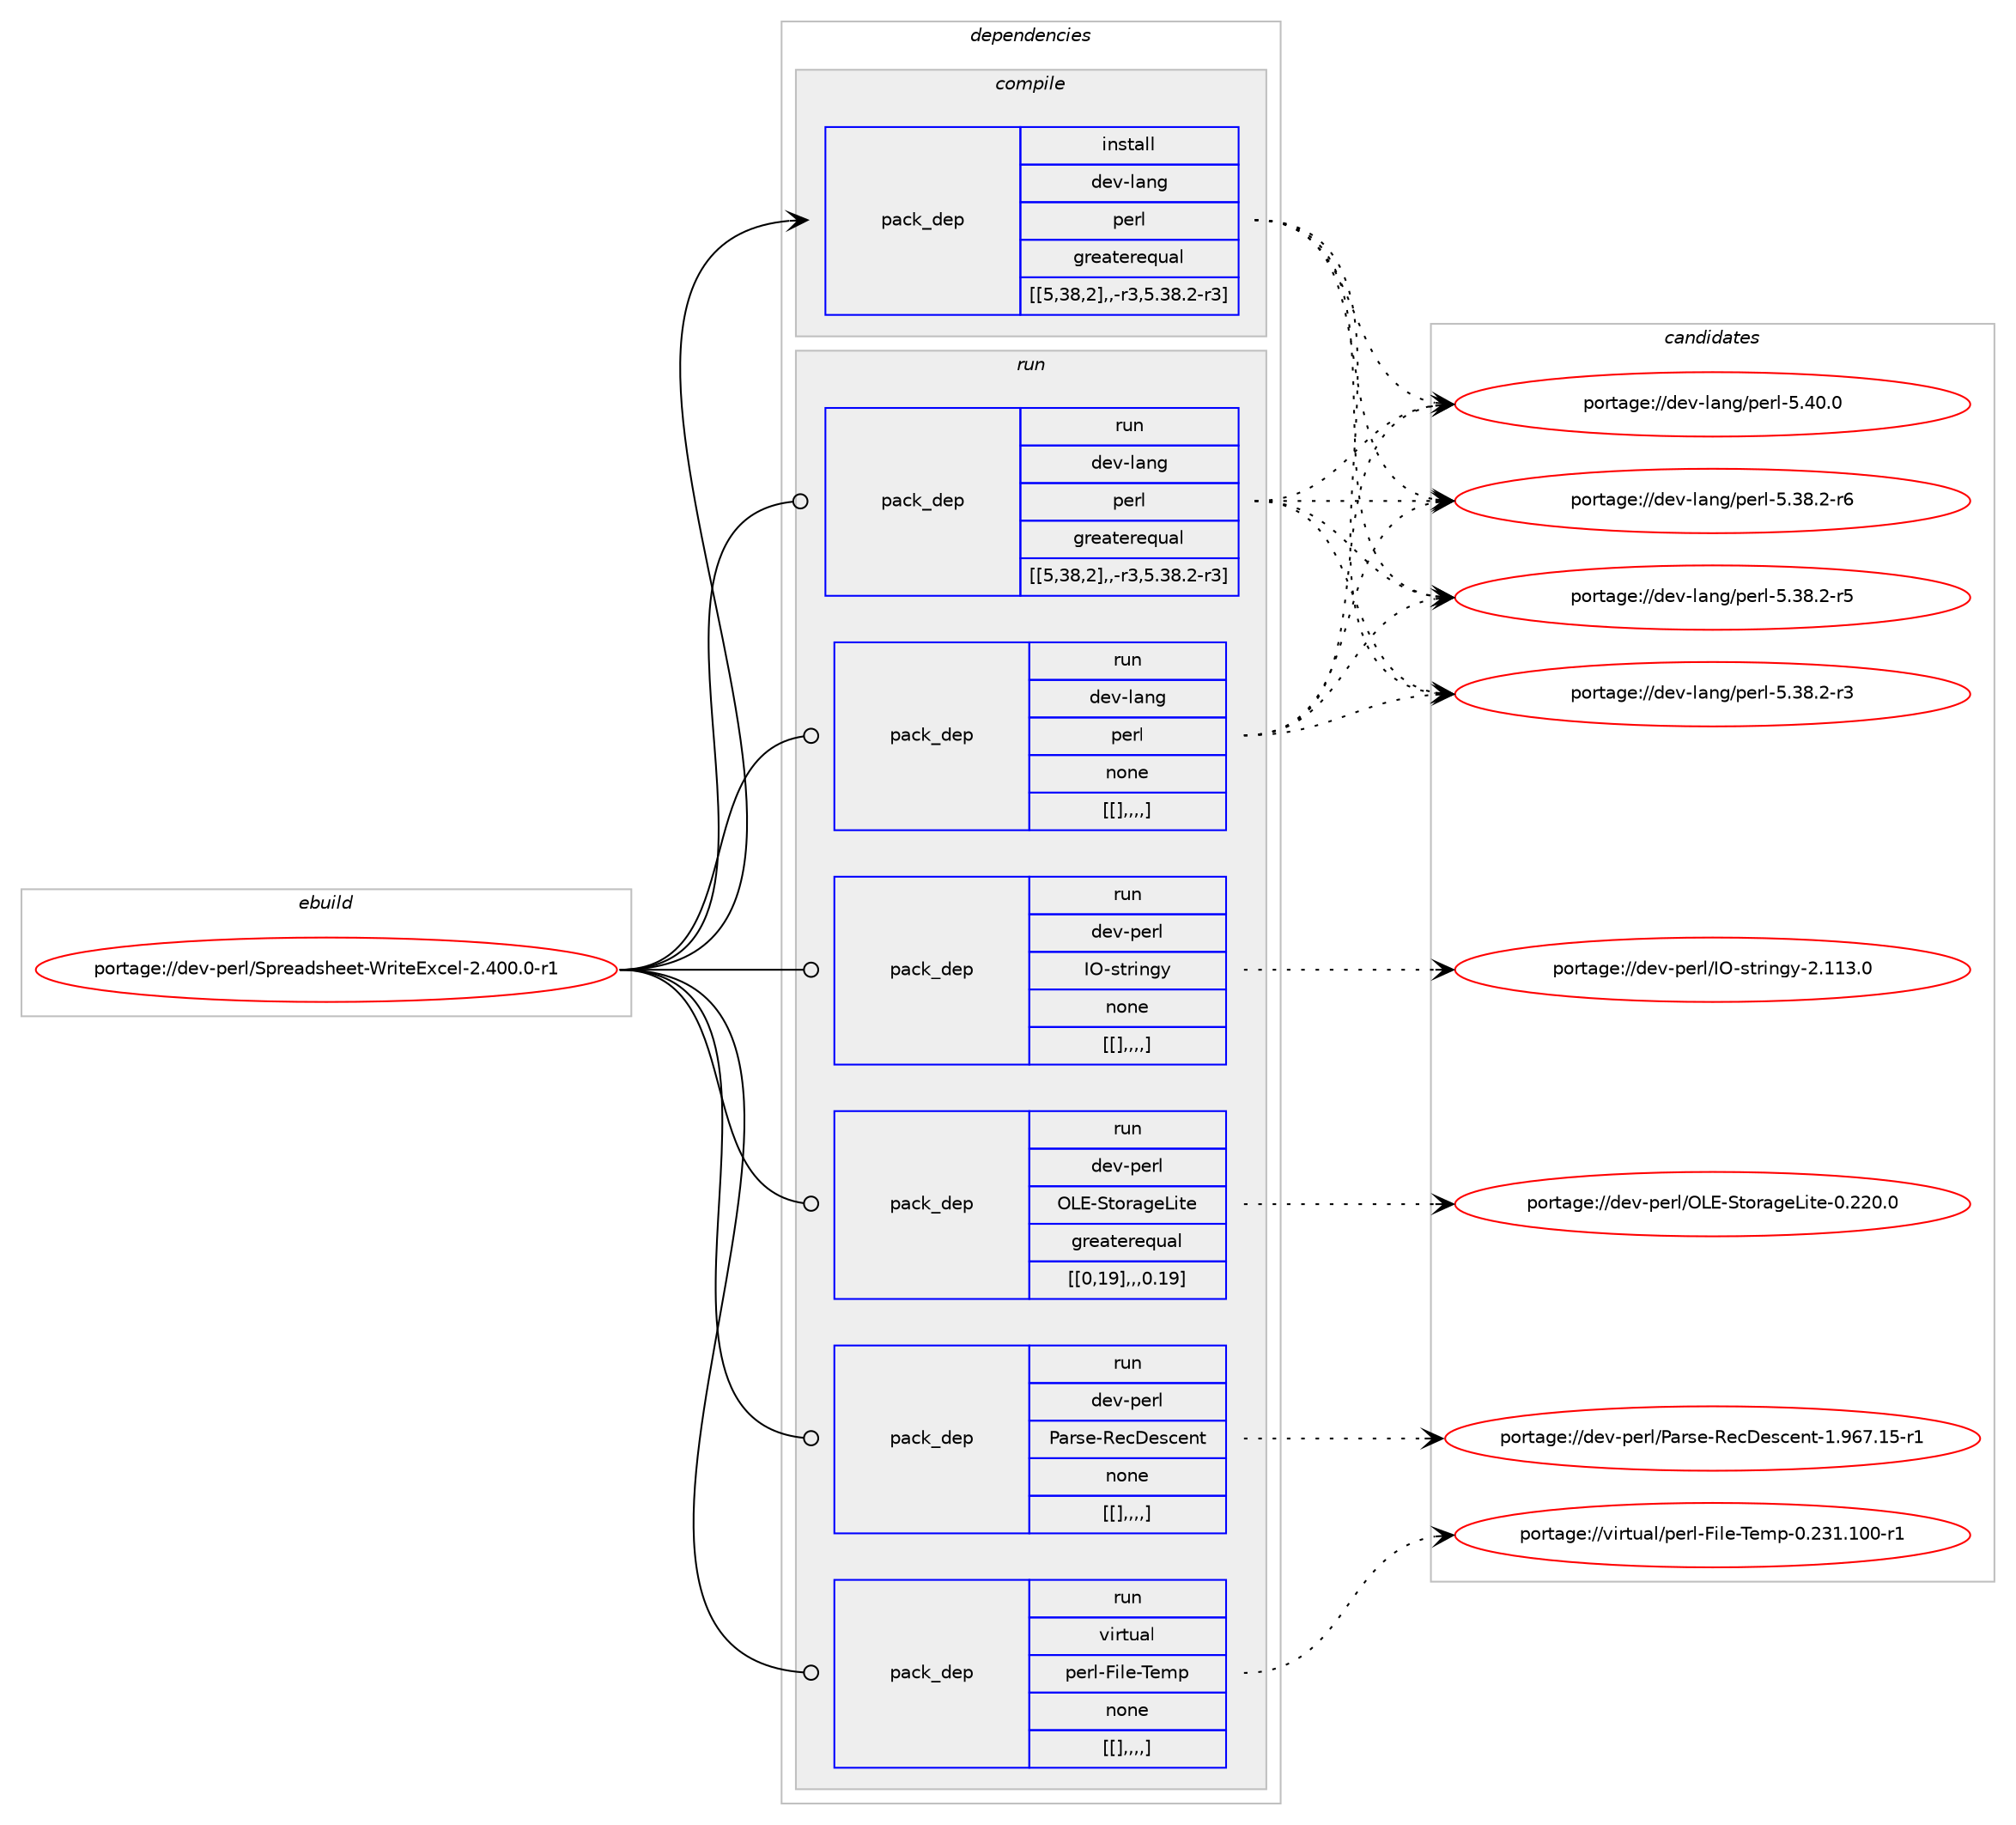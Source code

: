 digraph prolog {

# *************
# Graph options
# *************

newrank=true;
concentrate=true;
compound=true;
graph [rankdir=LR,fontname=Helvetica,fontsize=10,ranksep=1.5];#, ranksep=2.5, nodesep=0.2];
edge  [arrowhead=vee];
node  [fontname=Helvetica,fontsize=10];

# **********
# The ebuild
# **********

subgraph cluster_leftcol {
color=gray;
label=<<i>ebuild</i>>;
id [label="portage://dev-perl/Spreadsheet-WriteExcel-2.400.0-r1", color=red, width=4, href="../dev-perl/Spreadsheet-WriteExcel-2.400.0-r1.svg"];
}

# ****************
# The dependencies
# ****************

subgraph cluster_midcol {
color=gray;
label=<<i>dependencies</i>>;
subgraph cluster_compile {
fillcolor="#eeeeee";
style=filled;
label=<<i>compile</i>>;
subgraph pack105878 {
dependency137670 [label=<<TABLE BORDER="0" CELLBORDER="1" CELLSPACING="0" CELLPADDING="4" WIDTH="220"><TR><TD ROWSPAN="6" CELLPADDING="30">pack_dep</TD></TR><TR><TD WIDTH="110">install</TD></TR><TR><TD>dev-lang</TD></TR><TR><TD>perl</TD></TR><TR><TD>greaterequal</TD></TR><TR><TD>[[5,38,2],,-r3,5.38.2-r3]</TD></TR></TABLE>>, shape=none, color=blue];
}
id:e -> dependency137670:w [weight=20,style="solid",arrowhead="vee"];
}
subgraph cluster_compileandrun {
fillcolor="#eeeeee";
style=filled;
label=<<i>compile and run</i>>;
}
subgraph cluster_run {
fillcolor="#eeeeee";
style=filled;
label=<<i>run</i>>;
subgraph pack105879 {
dependency137671 [label=<<TABLE BORDER="0" CELLBORDER="1" CELLSPACING="0" CELLPADDING="4" WIDTH="220"><TR><TD ROWSPAN="6" CELLPADDING="30">pack_dep</TD></TR><TR><TD WIDTH="110">run</TD></TR><TR><TD>dev-lang</TD></TR><TR><TD>perl</TD></TR><TR><TD>greaterequal</TD></TR><TR><TD>[[5,38,2],,-r3,5.38.2-r3]</TD></TR></TABLE>>, shape=none, color=blue];
}
id:e -> dependency137671:w [weight=20,style="solid",arrowhead="odot"];
subgraph pack105880 {
dependency137672 [label=<<TABLE BORDER="0" CELLBORDER="1" CELLSPACING="0" CELLPADDING="4" WIDTH="220"><TR><TD ROWSPAN="6" CELLPADDING="30">pack_dep</TD></TR><TR><TD WIDTH="110">run</TD></TR><TR><TD>dev-lang</TD></TR><TR><TD>perl</TD></TR><TR><TD>none</TD></TR><TR><TD>[[],,,,]</TD></TR></TABLE>>, shape=none, color=blue];
}
id:e -> dependency137672:w [weight=20,style="solid",arrowhead="odot"];
subgraph pack105881 {
dependency137673 [label=<<TABLE BORDER="0" CELLBORDER="1" CELLSPACING="0" CELLPADDING="4" WIDTH="220"><TR><TD ROWSPAN="6" CELLPADDING="30">pack_dep</TD></TR><TR><TD WIDTH="110">run</TD></TR><TR><TD>dev-perl</TD></TR><TR><TD>IO-stringy</TD></TR><TR><TD>none</TD></TR><TR><TD>[[],,,,]</TD></TR></TABLE>>, shape=none, color=blue];
}
id:e -> dependency137673:w [weight=20,style="solid",arrowhead="odot"];
subgraph pack105882 {
dependency137674 [label=<<TABLE BORDER="0" CELLBORDER="1" CELLSPACING="0" CELLPADDING="4" WIDTH="220"><TR><TD ROWSPAN="6" CELLPADDING="30">pack_dep</TD></TR><TR><TD WIDTH="110">run</TD></TR><TR><TD>dev-perl</TD></TR><TR><TD>OLE-StorageLite</TD></TR><TR><TD>greaterequal</TD></TR><TR><TD>[[0,19],,,0.19]</TD></TR></TABLE>>, shape=none, color=blue];
}
id:e -> dependency137674:w [weight=20,style="solid",arrowhead="odot"];
subgraph pack105883 {
dependency137675 [label=<<TABLE BORDER="0" CELLBORDER="1" CELLSPACING="0" CELLPADDING="4" WIDTH="220"><TR><TD ROWSPAN="6" CELLPADDING="30">pack_dep</TD></TR><TR><TD WIDTH="110">run</TD></TR><TR><TD>dev-perl</TD></TR><TR><TD>Parse-RecDescent</TD></TR><TR><TD>none</TD></TR><TR><TD>[[],,,,]</TD></TR></TABLE>>, shape=none, color=blue];
}
id:e -> dependency137675:w [weight=20,style="solid",arrowhead="odot"];
subgraph pack105884 {
dependency137676 [label=<<TABLE BORDER="0" CELLBORDER="1" CELLSPACING="0" CELLPADDING="4" WIDTH="220"><TR><TD ROWSPAN="6" CELLPADDING="30">pack_dep</TD></TR><TR><TD WIDTH="110">run</TD></TR><TR><TD>virtual</TD></TR><TR><TD>perl-File-Temp</TD></TR><TR><TD>none</TD></TR><TR><TD>[[],,,,]</TD></TR></TABLE>>, shape=none, color=blue];
}
id:e -> dependency137676:w [weight=20,style="solid",arrowhead="odot"];
}
}

# **************
# The candidates
# **************

subgraph cluster_choices {
rank=same;
color=gray;
label=<<i>candidates</i>>;

subgraph choice105878 {
color=black;
nodesep=1;
choice10010111845108971101034711210111410845534652484648 [label="portage://dev-lang/perl-5.40.0", color=red, width=4,href="../dev-lang/perl-5.40.0.svg"];
choice100101118451089711010347112101114108455346515646504511454 [label="portage://dev-lang/perl-5.38.2-r6", color=red, width=4,href="../dev-lang/perl-5.38.2-r6.svg"];
choice100101118451089711010347112101114108455346515646504511453 [label="portage://dev-lang/perl-5.38.2-r5", color=red, width=4,href="../dev-lang/perl-5.38.2-r5.svg"];
choice100101118451089711010347112101114108455346515646504511451 [label="portage://dev-lang/perl-5.38.2-r3", color=red, width=4,href="../dev-lang/perl-5.38.2-r3.svg"];
dependency137670:e -> choice10010111845108971101034711210111410845534652484648:w [style=dotted,weight="100"];
dependency137670:e -> choice100101118451089711010347112101114108455346515646504511454:w [style=dotted,weight="100"];
dependency137670:e -> choice100101118451089711010347112101114108455346515646504511453:w [style=dotted,weight="100"];
dependency137670:e -> choice100101118451089711010347112101114108455346515646504511451:w [style=dotted,weight="100"];
}
subgraph choice105879 {
color=black;
nodesep=1;
choice10010111845108971101034711210111410845534652484648 [label="portage://dev-lang/perl-5.40.0", color=red, width=4,href="../dev-lang/perl-5.40.0.svg"];
choice100101118451089711010347112101114108455346515646504511454 [label="portage://dev-lang/perl-5.38.2-r6", color=red, width=4,href="../dev-lang/perl-5.38.2-r6.svg"];
choice100101118451089711010347112101114108455346515646504511453 [label="portage://dev-lang/perl-5.38.2-r5", color=red, width=4,href="../dev-lang/perl-5.38.2-r5.svg"];
choice100101118451089711010347112101114108455346515646504511451 [label="portage://dev-lang/perl-5.38.2-r3", color=red, width=4,href="../dev-lang/perl-5.38.2-r3.svg"];
dependency137671:e -> choice10010111845108971101034711210111410845534652484648:w [style=dotted,weight="100"];
dependency137671:e -> choice100101118451089711010347112101114108455346515646504511454:w [style=dotted,weight="100"];
dependency137671:e -> choice100101118451089711010347112101114108455346515646504511453:w [style=dotted,weight="100"];
dependency137671:e -> choice100101118451089711010347112101114108455346515646504511451:w [style=dotted,weight="100"];
}
subgraph choice105880 {
color=black;
nodesep=1;
choice10010111845108971101034711210111410845534652484648 [label="portage://dev-lang/perl-5.40.0", color=red, width=4,href="../dev-lang/perl-5.40.0.svg"];
choice100101118451089711010347112101114108455346515646504511454 [label="portage://dev-lang/perl-5.38.2-r6", color=red, width=4,href="../dev-lang/perl-5.38.2-r6.svg"];
choice100101118451089711010347112101114108455346515646504511453 [label="portage://dev-lang/perl-5.38.2-r5", color=red, width=4,href="../dev-lang/perl-5.38.2-r5.svg"];
choice100101118451089711010347112101114108455346515646504511451 [label="portage://dev-lang/perl-5.38.2-r3", color=red, width=4,href="../dev-lang/perl-5.38.2-r3.svg"];
dependency137672:e -> choice10010111845108971101034711210111410845534652484648:w [style=dotted,weight="100"];
dependency137672:e -> choice100101118451089711010347112101114108455346515646504511454:w [style=dotted,weight="100"];
dependency137672:e -> choice100101118451089711010347112101114108455346515646504511453:w [style=dotted,weight="100"];
dependency137672:e -> choice100101118451089711010347112101114108455346515646504511451:w [style=dotted,weight="100"];
}
subgraph choice105881 {
color=black;
nodesep=1;
choice10010111845112101114108477379451151161141051101031214550464949514648 [label="portage://dev-perl/IO-stringy-2.113.0", color=red, width=4,href="../dev-perl/IO-stringy-2.113.0.svg"];
dependency137673:e -> choice10010111845112101114108477379451151161141051101031214550464949514648:w [style=dotted,weight="100"];
}
subgraph choice105882 {
color=black;
nodesep=1;
choice1001011184511210111410847797669458311611111497103101761051161014548465050484648 [label="portage://dev-perl/OLE-StorageLite-0.220.0", color=red, width=4,href="../dev-perl/OLE-StorageLite-0.220.0.svg"];
dependency137674:e -> choice1001011184511210111410847797669458311611111497103101761051161014548465050484648:w [style=dotted,weight="100"];
}
subgraph choice105883 {
color=black;
nodesep=1;
choice1001011184511210111410847809711411510145821019968101115991011101164549465754554649534511449 [label="portage://dev-perl/Parse-RecDescent-1.967.15-r1", color=red, width=4,href="../dev-perl/Parse-RecDescent-1.967.15-r1.svg"];
dependency137675:e -> choice1001011184511210111410847809711411510145821019968101115991011101164549465754554649534511449:w [style=dotted,weight="100"];
}
subgraph choice105884 {
color=black;
nodesep=1;
choice118105114116117971084711210111410845701051081014584101109112454846505149464948484511449 [label="portage://virtual/perl-File-Temp-0.231.100-r1", color=red, width=4,href="../virtual/perl-File-Temp-0.231.100-r1.svg"];
dependency137676:e -> choice118105114116117971084711210111410845701051081014584101109112454846505149464948484511449:w [style=dotted,weight="100"];
}
}

}
